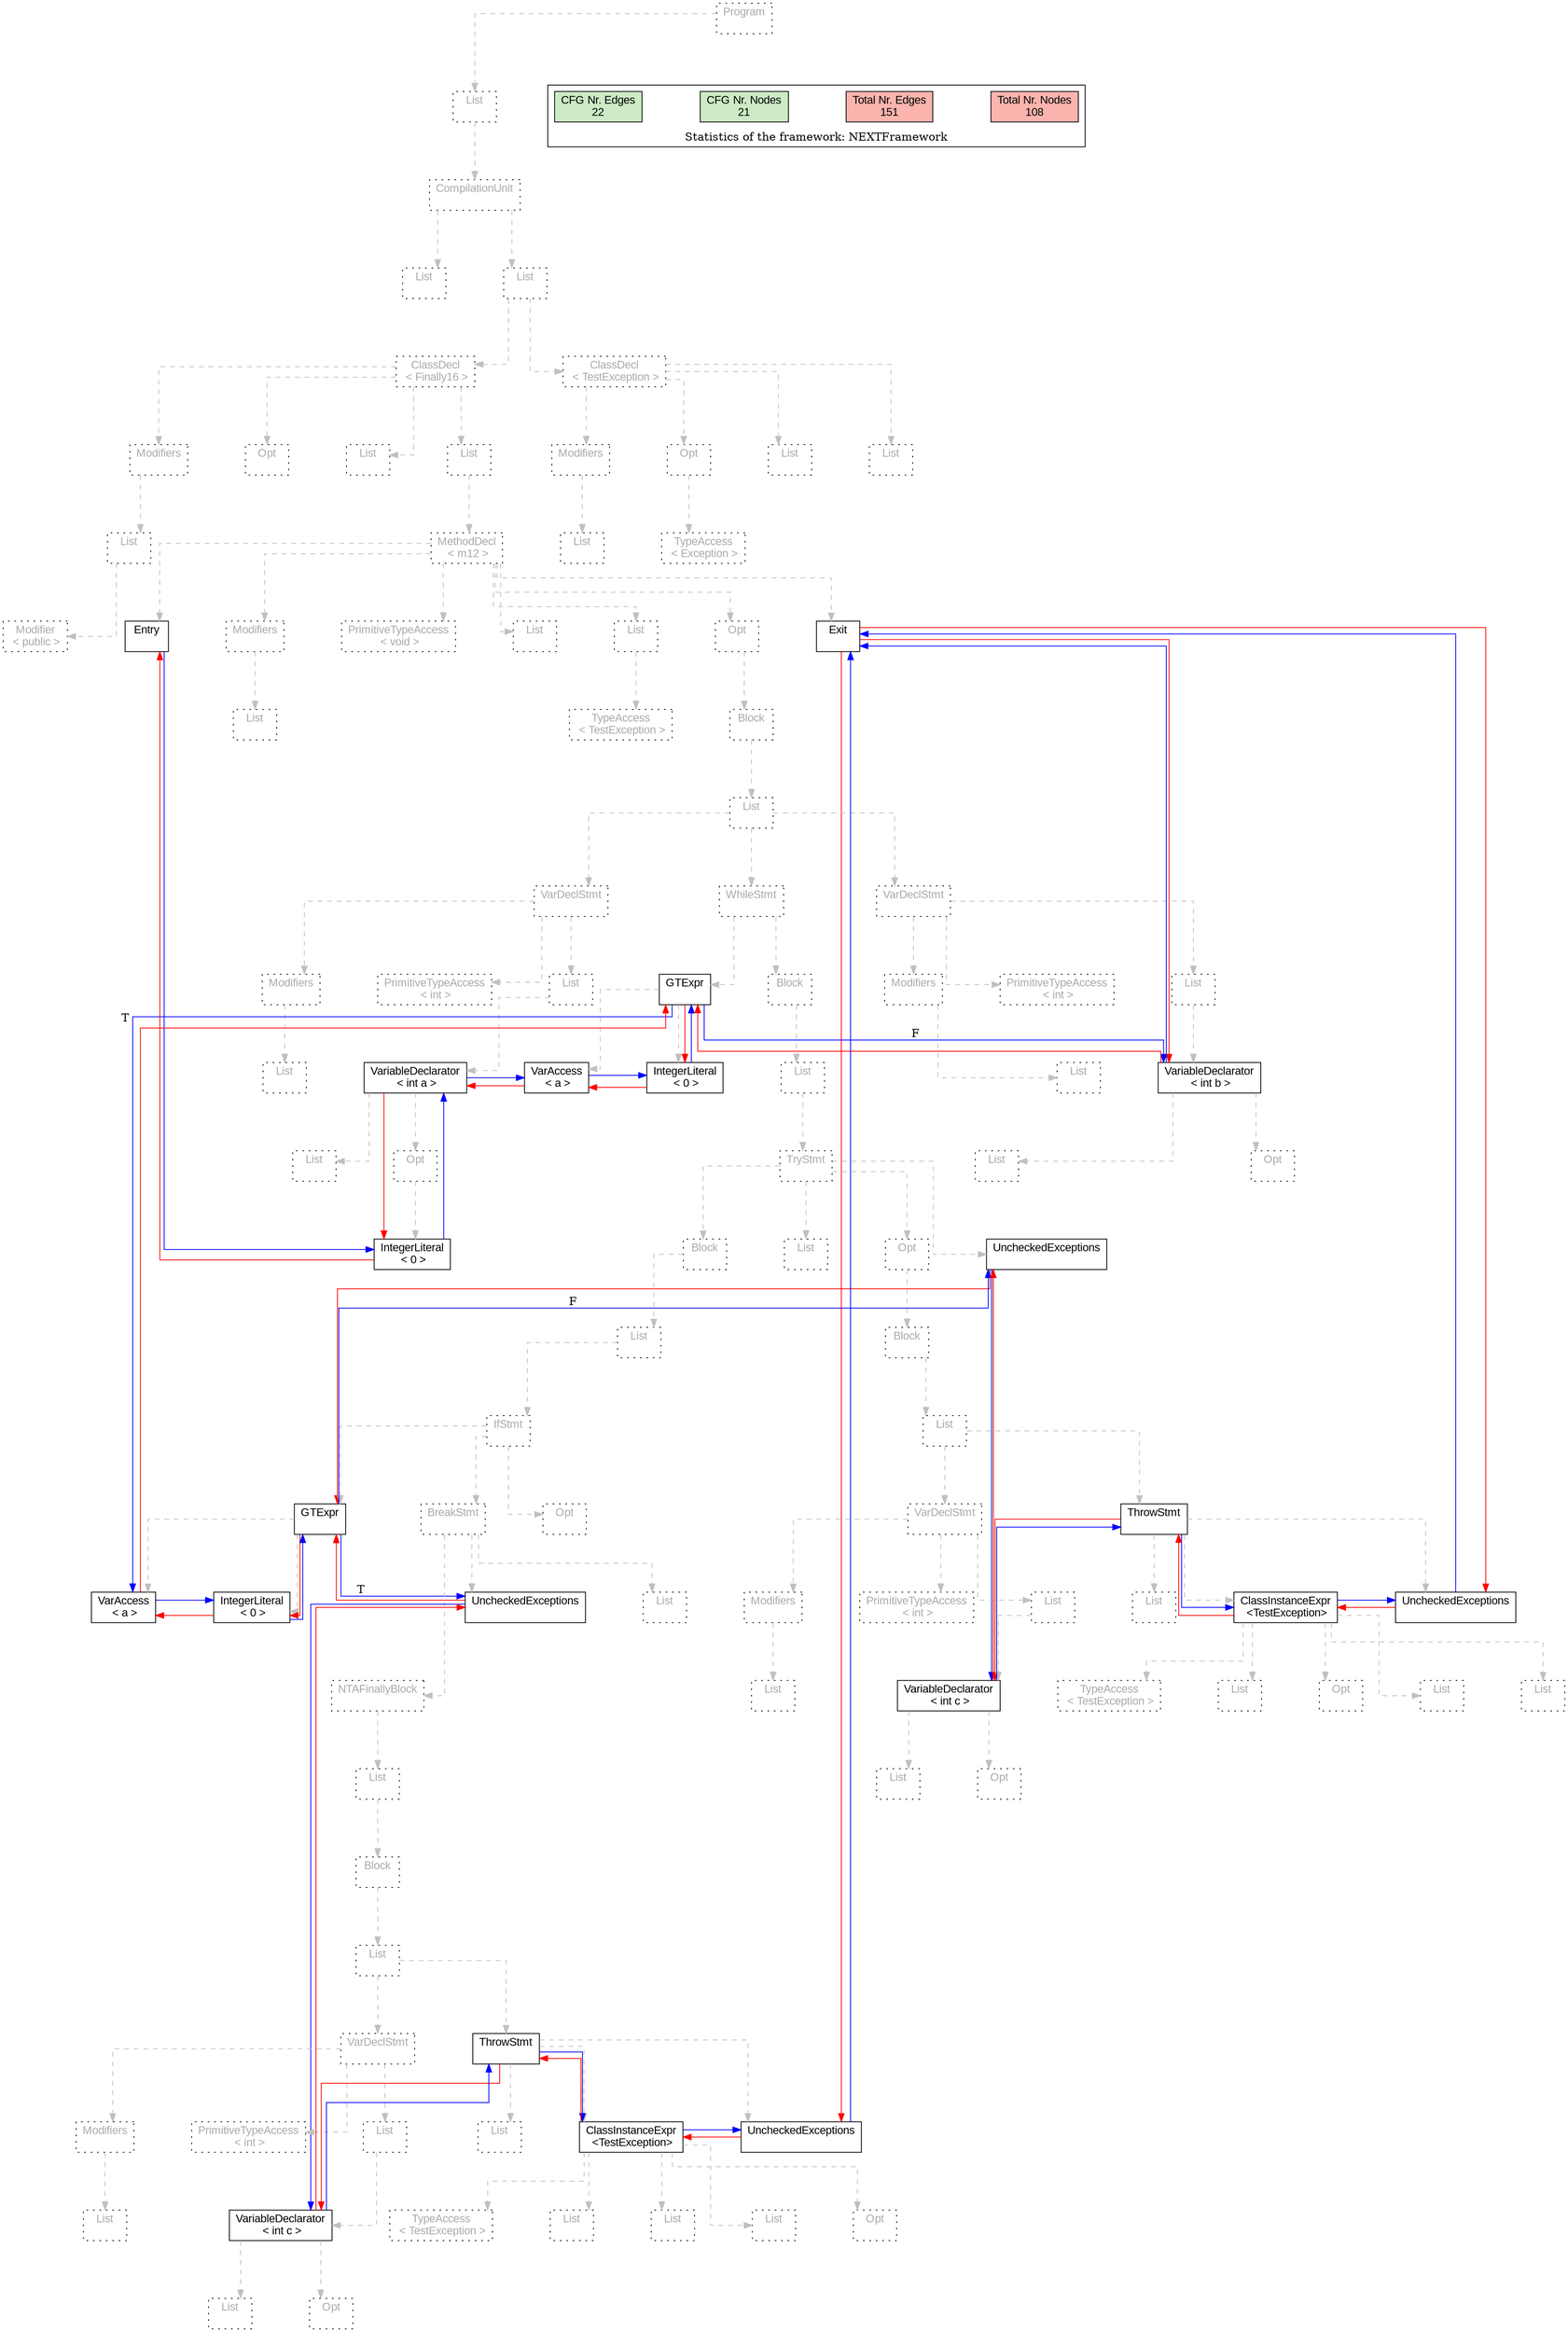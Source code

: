 digraph G {
graph [splines=ortho, nodesep="1", ranksep="1"]
node [shape=rect, fontname=Arial];
{ rank = same; "Program[0]"}
{ rank = same; "List[1]"}
{ rank = same; "CompilationUnit[2]"}
{ rank = same; "List[3]"; "List[4]"}
{ rank = same; "ClassDecl[5]"; "ClassDecl[101]"}
{ rank = same; "Modifiers[6]"; "Opt[9]"; "List[10]"; "List[11]"; "Modifiers[102]"; "Opt[104]"; "List[106]"; "List[107]"}
{ rank = same; "List[7]"; "MethodDecl[12]"; "List[103]"; "TypeAccess[105]"}
{ rank = same; "Modifier[8]"; "Entry[13]"; "Modifiers[14]"; "PrimitiveTypeAccess[16]"; "List[17]"; "List[18]"; "Opt[20]"; "Exit[21]"}
{ rank = same; "List[15]"; "TypeAccess[19]"; "Block[21]"}
{ rank = same; "List[22]"}
{ rank = same; "VarDeclStmt[23]"; "WhileStmt[32]"; "VarDeclStmt[93]"}
{ rank = same; "Modifiers[24]"; "PrimitiveTypeAccess[26]"; "List[27]"; "GTExpr[33]"; "Block[36]"; "Modifiers[94]"; "PrimitiveTypeAccess[96]"; "List[97]"}
{ rank = same; "List[25]"; "VariableDeclarator[28]"; "VarAccess[34]"; "IntegerLiteral[35]"; "List[37]"; "List[95]"; "VariableDeclarator[98]"}
{ rank = same; "List[29]"; "Opt[30]"; "TryStmt[38]"; "List[99]"; "Opt[100]"}
{ rank = same; "IntegerLiteral[31]"; "Block[39]"; "List[71]"; "Opt[72]"; "UncheckedExceptions[92]"}
{ rank = same; "List[40]"; "Block[73]"}
{ rank = same; "IfStmt[41]"; "List[74]"}
{ rank = same; "GTExpr[42]"; "BreakStmt[45]"; "Opt[70]"; "VarDeclStmt[75]"; "ThrowStmt[83]"}
{ rank = same; "VarAccess[43]"; "IntegerLiteral[44]"; "List[69]"; "UncheckedExceptions[46]"; "Modifiers[76]"; "PrimitiveTypeAccess[78]"; "List[79]"; "ClassInstanceExpr[85]"; "UncheckedExceptions[84]"; "List[91]"}
{ rank = same; "NTAFinallyBlock[48]"; "List[77]"; "VariableDeclarator[80]"; "TypeAccess[86]"; "List[87]"; "Opt[88]"; "List[89]"; "List[90]"}
{ rank = same; "List[49]"; "List[81]"; "Opt[82]"}
{ rank = same; "Block[50]"}
{ rank = same; "List[51]"}
{ rank = same; "VarDeclStmt[52]"; "ThrowStmt[60]"}
{ rank = same; "Modifiers[53]"; "PrimitiveTypeAccess[55]"; "List[56]"; "ClassInstanceExpr[62]"; "UncheckedExceptions[61]"; "List[68]"}
{ rank = same; "List[54]"; "VariableDeclarator[57]"; "TypeAccess[63]"; "List[64]"; "Opt[65]"; "List[66]"; "List[67]"}
{ rank = same; "List[58]"; "Opt[59]"}
"Program[0]" [label="Program\n ", style= dotted   fillcolor="#eeeeee" fontcolor="#aaaaaa"  ]
"List[1]" [label="List\n ", style= dotted   fillcolor="#eeeeee" fontcolor="#aaaaaa"  ]
"CompilationUnit[2]" [label="CompilationUnit\n ", style= dotted   fillcolor="#eeeeee" fontcolor="#aaaaaa"  ]
"List[3]" [label="List\n ", style= dotted   fillcolor="#eeeeee" fontcolor="#aaaaaa"  ]
"List[4]" [label="List\n ", style= dotted   fillcolor="#eeeeee" fontcolor="#aaaaaa"  ]
"ClassDecl[5]" [label="ClassDecl\n < Finally16 >", style= dotted   fillcolor="#eeeeee" fontcolor="#aaaaaa"  ]
"Modifiers[6]" [label="Modifiers\n ", style= dotted   fillcolor="#eeeeee" fontcolor="#aaaaaa"  ]
"List[7]" [label="List\n ", style= dotted   fillcolor="#eeeeee" fontcolor="#aaaaaa"  ]
"Modifier[8]" [label="Modifier\n < public >", style= dotted   fillcolor="#eeeeee" fontcolor="#aaaaaa"  ]
"Opt[9]" [label="Opt\n ", style= dotted   fillcolor="#eeeeee" fontcolor="#aaaaaa"  ]
"List[10]" [label="List\n ", style= dotted   fillcolor="#eeeeee" fontcolor="#aaaaaa"  ]
"List[11]" [label="List\n ", style= dotted   fillcolor="#eeeeee" fontcolor="#aaaaaa"  ]
"MethodDecl[12]" [label="MethodDecl\n < m12 >", style= dotted   fillcolor="#eeeeee" fontcolor="#aaaaaa"  ]
"Entry[13]" [label="Entry\n ", fillcolor=white   style=filled  ]
"Modifiers[14]" [label="Modifiers\n ", style= dotted   fillcolor="#eeeeee" fontcolor="#aaaaaa"  ]
"List[15]" [label="List\n ", style= dotted   fillcolor="#eeeeee" fontcolor="#aaaaaa"  ]
"PrimitiveTypeAccess[16]" [label="PrimitiveTypeAccess\n < void >", style= dotted   fillcolor="#eeeeee" fontcolor="#aaaaaa"  ]
"List[17]" [label="List\n ", style= dotted   fillcolor="#eeeeee" fontcolor="#aaaaaa"  ]
"List[18]" [label="List\n ", style= dotted   fillcolor="#eeeeee" fontcolor="#aaaaaa"  ]
"TypeAccess[19]" [label="TypeAccess\n < TestException >", style= dotted   fillcolor="#eeeeee" fontcolor="#aaaaaa"  ]
"Opt[20]" [label="Opt\n ", style= dotted   fillcolor="#eeeeee" fontcolor="#aaaaaa"  ]
"Block[21]" [label="Block\n ", style= dotted   fillcolor="#eeeeee" fontcolor="#aaaaaa"  ]
"List[22]" [label="List\n ", style= dotted   fillcolor="#eeeeee" fontcolor="#aaaaaa"  ]
"VarDeclStmt[23]" [label="VarDeclStmt\n ", style= dotted   fillcolor="#eeeeee" fontcolor="#aaaaaa"  ]
"Modifiers[24]" [label="Modifiers\n ", style= dotted   fillcolor="#eeeeee" fontcolor="#aaaaaa"  ]
"List[25]" [label="List\n ", style= dotted   fillcolor="#eeeeee" fontcolor="#aaaaaa"  ]
"PrimitiveTypeAccess[26]" [label="PrimitiveTypeAccess\n < int >", style= dotted   fillcolor="#eeeeee" fontcolor="#aaaaaa"  ]
"List[27]" [label="List\n ", style= dotted   fillcolor="#eeeeee" fontcolor="#aaaaaa"  ]
"VariableDeclarator[28]" [label="VariableDeclarator\n < int a >", fillcolor=white   style=filled  ]
"List[29]" [label="List\n ", style= dotted   fillcolor="#eeeeee" fontcolor="#aaaaaa"  ]
"Opt[30]" [label="Opt\n ", style= dotted   fillcolor="#eeeeee" fontcolor="#aaaaaa"  ]
"IntegerLiteral[31]" [label="IntegerLiteral\n < 0 >", fillcolor=white   style=filled  ]
"WhileStmt[32]" [label="WhileStmt\n ", style= dotted   fillcolor="#eeeeee" fontcolor="#aaaaaa"  ]
"GTExpr[33]" [label="GTExpr\n ", fillcolor=white   style=filled  ]
"VarAccess[34]" [label="VarAccess\n < a >", fillcolor=white   style=filled  ]
"IntegerLiteral[35]" [label="IntegerLiteral\n < 0 >", fillcolor=white   style=filled  ]
"Block[36]" [label="Block\n ", style= dotted   fillcolor="#eeeeee" fontcolor="#aaaaaa"  ]
"List[37]" [label="List\n ", style= dotted   fillcolor="#eeeeee" fontcolor="#aaaaaa"  ]
"TryStmt[38]" [label="TryStmt\n ", style= dotted   fillcolor="#eeeeee" fontcolor="#aaaaaa"  ]
"Block[39]" [label="Block\n ", style= dotted   fillcolor="#eeeeee" fontcolor="#aaaaaa"  ]
"List[40]" [label="List\n ", style= dotted   fillcolor="#eeeeee" fontcolor="#aaaaaa"  ]
"IfStmt[41]" [label="IfStmt\n ", style= dotted   fillcolor="#eeeeee" fontcolor="#aaaaaa"  ]
"GTExpr[42]" [label="GTExpr\n ", fillcolor=white   style=filled  ]
"VarAccess[43]" [label="VarAccess\n < a >", fillcolor=white   style=filled  ]
"IntegerLiteral[44]" [label="IntegerLiteral\n < 0 >", fillcolor=white   style=filled  ]
"BreakStmt[45]" [label="BreakStmt\n ", style= dotted   fillcolor="#eeeeee" fontcolor="#aaaaaa"  ]
"NTAFinallyBlock[48]" [label="NTAFinallyBlock\n ", style= dotted   fillcolor="#eeeeee" fontcolor="#aaaaaa"  ]
"List[49]" [label="List\n ", style= dotted   fillcolor="#eeeeee" fontcolor="#aaaaaa"  ]
"Block[50]" [label="Block\n ", style= dotted   fillcolor="#eeeeee" fontcolor="#aaaaaa"  ]
"List[51]" [label="List\n ", style= dotted   fillcolor="#eeeeee" fontcolor="#aaaaaa"  ]
"VarDeclStmt[52]" [label="VarDeclStmt\n ", style= dotted   fillcolor="#eeeeee" fontcolor="#aaaaaa"  ]
"Modifiers[53]" [label="Modifiers\n ", style= dotted   fillcolor="#eeeeee" fontcolor="#aaaaaa"  ]
"List[54]" [label="List\n ", style= dotted   fillcolor="#eeeeee" fontcolor="#aaaaaa"  ]
"PrimitiveTypeAccess[55]" [label="PrimitiveTypeAccess\n < int >", style= dotted   fillcolor="#eeeeee" fontcolor="#aaaaaa"  ]
"List[56]" [label="List\n ", style= dotted   fillcolor="#eeeeee" fontcolor="#aaaaaa"  ]
"VariableDeclarator[57]" [label="VariableDeclarator\n < int c >", fillcolor=white   style=filled  ]
"List[58]" [label="List\n ", style= dotted   fillcolor="#eeeeee" fontcolor="#aaaaaa"  ]
"Opt[59]" [label="Opt\n ", style= dotted   fillcolor="#eeeeee" fontcolor="#aaaaaa"  ]
"ThrowStmt[60]" [label="ThrowStmt\n ", fillcolor=white   style=filled  ]
"ClassInstanceExpr[62]" [label="ClassInstanceExpr\n <TestException>", fillcolor=white   style=filled  ]
"TypeAccess[63]" [label="TypeAccess\n < TestException >", style= dotted   fillcolor="#eeeeee" fontcolor="#aaaaaa"  ]
"List[64]" [label="List\n ", style= dotted   fillcolor="#eeeeee" fontcolor="#aaaaaa"  ]
"Opt[65]" [label="Opt\n ", style= dotted   fillcolor="#eeeeee" fontcolor="#aaaaaa"  ]
"List[66]" [label="List\n ", style= dotted   fillcolor="#eeeeee" fontcolor="#aaaaaa"  ]
"List[67]" [label="List\n ", style= dotted   fillcolor="#eeeeee" fontcolor="#aaaaaa"  ]
"UncheckedExceptions[61]" [label="UncheckedExceptions\n ", fillcolor=white   style=filled  ]
"List[68]" [label="List\n ", style= dotted   fillcolor="#eeeeee" fontcolor="#aaaaaa"  ]
"List[69]" [label="List\n ", style= dotted   fillcolor="#eeeeee" fontcolor="#aaaaaa"  ]
"UncheckedExceptions[46]" [label="UncheckedExceptions\n ", fillcolor=white   style=filled  ]
"Opt[70]" [label="Opt\n ", style= dotted   fillcolor="#eeeeee" fontcolor="#aaaaaa"  ]
"List[71]" [label="List\n ", style= dotted   fillcolor="#eeeeee" fontcolor="#aaaaaa"  ]
"Opt[72]" [label="Opt\n ", style= dotted   fillcolor="#eeeeee" fontcolor="#aaaaaa"  ]
"Block[73]" [label="Block\n ", style= dotted   fillcolor="#eeeeee" fontcolor="#aaaaaa"  ]
"List[74]" [label="List\n ", style= dotted   fillcolor="#eeeeee" fontcolor="#aaaaaa"  ]
"VarDeclStmt[75]" [label="VarDeclStmt\n ", style= dotted   fillcolor="#eeeeee" fontcolor="#aaaaaa"  ]
"Modifiers[76]" [label="Modifiers\n ", style= dotted   fillcolor="#eeeeee" fontcolor="#aaaaaa"  ]
"List[77]" [label="List\n ", style= dotted   fillcolor="#eeeeee" fontcolor="#aaaaaa"  ]
"PrimitiveTypeAccess[78]" [label="PrimitiveTypeAccess\n < int >", style= dotted   fillcolor="#eeeeee" fontcolor="#aaaaaa"  ]
"List[79]" [label="List\n ", style= dotted   fillcolor="#eeeeee" fontcolor="#aaaaaa"  ]
"VariableDeclarator[80]" [label="VariableDeclarator\n < int c >", fillcolor=white   style=filled  ]
"List[81]" [label="List\n ", style= dotted   fillcolor="#eeeeee" fontcolor="#aaaaaa"  ]
"Opt[82]" [label="Opt\n ", style= dotted   fillcolor="#eeeeee" fontcolor="#aaaaaa"  ]
"ThrowStmt[83]" [label="ThrowStmt\n ", fillcolor=white   style=filled  ]
"ClassInstanceExpr[85]" [label="ClassInstanceExpr\n <TestException>", fillcolor=white   style=filled  ]
"TypeAccess[86]" [label="TypeAccess\n < TestException >", style= dotted   fillcolor="#eeeeee" fontcolor="#aaaaaa"  ]
"List[87]" [label="List\n ", style= dotted   fillcolor="#eeeeee" fontcolor="#aaaaaa"  ]
"Opt[88]" [label="Opt\n ", style= dotted   fillcolor="#eeeeee" fontcolor="#aaaaaa"  ]
"List[89]" [label="List\n ", style= dotted   fillcolor="#eeeeee" fontcolor="#aaaaaa"  ]
"List[90]" [label="List\n ", style= dotted   fillcolor="#eeeeee" fontcolor="#aaaaaa"  ]
"UncheckedExceptions[84]" [label="UncheckedExceptions\n ", fillcolor=white   style=filled  ]
"List[91]" [label="List\n ", style= dotted   fillcolor="#eeeeee" fontcolor="#aaaaaa"  ]
"UncheckedExceptions[92]" [label="UncheckedExceptions\n ", fillcolor=white   style=filled  ]
"VarDeclStmt[93]" [label="VarDeclStmt\n ", style= dotted   fillcolor="#eeeeee" fontcolor="#aaaaaa"  ]
"Modifiers[94]" [label="Modifiers\n ", style= dotted   fillcolor="#eeeeee" fontcolor="#aaaaaa"  ]
"List[95]" [label="List\n ", style= dotted   fillcolor="#eeeeee" fontcolor="#aaaaaa"  ]
"PrimitiveTypeAccess[96]" [label="PrimitiveTypeAccess\n < int >", style= dotted   fillcolor="#eeeeee" fontcolor="#aaaaaa"  ]
"List[97]" [label="List\n ", style= dotted   fillcolor="#eeeeee" fontcolor="#aaaaaa"  ]
"VariableDeclarator[98]" [label="VariableDeclarator\n < int b >", fillcolor=white   style=filled  ]
"List[99]" [label="List\n ", style= dotted   fillcolor="#eeeeee" fontcolor="#aaaaaa"  ]
"Opt[100]" [label="Opt\n ", style= dotted   fillcolor="#eeeeee" fontcolor="#aaaaaa"  ]
"Exit[21]" [label="Exit\n ", fillcolor=white   style=filled  ]
"ClassDecl[101]" [label="ClassDecl\n < TestException >", style= dotted   fillcolor="#eeeeee" fontcolor="#aaaaaa"  ]
"Modifiers[102]" [label="Modifiers\n ", style= dotted   fillcolor="#eeeeee" fontcolor="#aaaaaa"  ]
"List[103]" [label="List\n ", style= dotted   fillcolor="#eeeeee" fontcolor="#aaaaaa"  ]
"Opt[104]" [label="Opt\n ", style= dotted   fillcolor="#eeeeee" fontcolor="#aaaaaa"  ]
"TypeAccess[105]" [label="TypeAccess\n < Exception >", style= dotted   fillcolor="#eeeeee" fontcolor="#aaaaaa"  ]
"List[106]" [label="List\n ", style= dotted   fillcolor="#eeeeee" fontcolor="#aaaaaa"  ]
"List[107]" [label="List\n ", style= dotted   fillcolor="#eeeeee" fontcolor="#aaaaaa"  ]
"CompilationUnit[2]" -> "List[3]" [style=dashed, color=gray]
"List[7]" -> "Modifier[8]" [style=dashed, color=gray]
"Modifiers[6]" -> "List[7]" [style=dashed, color=gray]
"ClassDecl[5]" -> "Modifiers[6]" [style=dashed, color=gray]
"ClassDecl[5]" -> "Opt[9]" [style=dashed, color=gray]
"ClassDecl[5]" -> "List[10]" [style=dashed, color=gray]
"MethodDecl[12]" -> "Entry[13]" [style=dashed, color=gray]
"Modifiers[14]" -> "List[15]" [style=dashed, color=gray]
"MethodDecl[12]" -> "Modifiers[14]" [style=dashed, color=gray]
"MethodDecl[12]" -> "PrimitiveTypeAccess[16]" [style=dashed, color=gray]
"MethodDecl[12]" -> "List[17]" [style=dashed, color=gray]
"List[18]" -> "TypeAccess[19]" [style=dashed, color=gray]
"MethodDecl[12]" -> "List[18]" [style=dashed, color=gray]
"Modifiers[24]" -> "List[25]" [style=dashed, color=gray]
"VarDeclStmt[23]" -> "Modifiers[24]" [style=dashed, color=gray]
"VarDeclStmt[23]" -> "PrimitiveTypeAccess[26]" [style=dashed, color=gray]
"VariableDeclarator[28]" -> "List[29]" [style=dashed, color=gray]
"Opt[30]" -> "IntegerLiteral[31]" [style=dashed, color=gray]
"VariableDeclarator[28]" -> "Opt[30]" [style=dashed, color=gray]
"List[27]" -> "VariableDeclarator[28]" [style=dashed, color=gray]
"VarDeclStmt[23]" -> "List[27]" [style=dashed, color=gray]
"List[22]" -> "VarDeclStmt[23]" [style=dashed, color=gray]
"GTExpr[33]" -> "VarAccess[34]" [style=dashed, color=gray]
"GTExpr[33]" -> "IntegerLiteral[35]" [style=dashed, color=gray]
"WhileStmt[32]" -> "GTExpr[33]" [style=dashed, color=gray]
"GTExpr[42]" -> "VarAccess[43]" [style=dashed, color=gray]
"GTExpr[42]" -> "IntegerLiteral[44]" [style=dashed, color=gray]
"IfStmt[41]" -> "GTExpr[42]" [style=dashed, color=gray]
"Modifiers[53]" -> "List[54]" [style=dashed, color=gray]
"VarDeclStmt[52]" -> "Modifiers[53]" [style=dashed, color=gray]
"VarDeclStmt[52]" -> "PrimitiveTypeAccess[55]" [style=dashed, color=gray]
"VariableDeclarator[57]" -> "List[58]" [style=dashed, color=gray]
"VariableDeclarator[57]" -> "Opt[59]" [style=dashed, color=gray]
"List[56]" -> "VariableDeclarator[57]" [style=dashed, color=gray]
"VarDeclStmt[52]" -> "List[56]" [style=dashed, color=gray]
"List[51]" -> "VarDeclStmt[52]" [style=dashed, color=gray]
"ClassInstanceExpr[62]" -> "TypeAccess[63]" [style=dashed, color=gray]
"ClassInstanceExpr[62]" -> "List[64]" [style=dashed, color=gray]
"ClassInstanceExpr[62]" -> "Opt[65]" [style=dashed, color=gray]
"ClassInstanceExpr[62]" -> "List[66]" [style=dashed, color=gray]
"ClassInstanceExpr[62]" -> "List[67]" [style=dashed, color=gray]
"ThrowStmt[60]" -> "ClassInstanceExpr[62]" [style=dashed, color=gray]
"ThrowStmt[60]" -> "UncheckedExceptions[61]" [style=dashed, color=gray]
"ThrowStmt[60]" -> "List[68]" [style=dashed, color=gray]
"List[51]" -> "ThrowStmt[60]" [style=dashed, color=gray]
"Block[50]" -> "List[51]" [style=dashed, color=gray]
"List[49]" -> "Block[50]" [style=dashed, color=gray]
"NTAFinallyBlock[48]" -> "List[49]" [style=dashed, color=gray]
"BreakStmt[45]" -> "NTAFinallyBlock[48]" [style=dashed, color=gray]
"BreakStmt[45]" -> "List[69]" [style=dashed, color=gray]
"BreakStmt[45]" -> "UncheckedExceptions[46]" [style=dashed, color=gray]
"IfStmt[41]" -> "BreakStmt[45]" [style=dashed, color=gray]
"IfStmt[41]" -> "Opt[70]" [style=dashed, color=gray]
"List[40]" -> "IfStmt[41]" [style=dashed, color=gray]
"Block[39]" -> "List[40]" [style=dashed, color=gray]
"TryStmt[38]" -> "Block[39]" [style=dashed, color=gray]
"TryStmt[38]" -> "List[71]" [style=dashed, color=gray]
"Modifiers[76]" -> "List[77]" [style=dashed, color=gray]
"VarDeclStmt[75]" -> "Modifiers[76]" [style=dashed, color=gray]
"VarDeclStmt[75]" -> "PrimitiveTypeAccess[78]" [style=dashed, color=gray]
"VariableDeclarator[80]" -> "List[81]" [style=dashed, color=gray]
"VariableDeclarator[80]" -> "Opt[82]" [style=dashed, color=gray]
"List[79]" -> "VariableDeclarator[80]" [style=dashed, color=gray]
"VarDeclStmt[75]" -> "List[79]" [style=dashed, color=gray]
"List[74]" -> "VarDeclStmt[75]" [style=dashed, color=gray]
"ClassInstanceExpr[85]" -> "TypeAccess[86]" [style=dashed, color=gray]
"ClassInstanceExpr[85]" -> "List[87]" [style=dashed, color=gray]
"ClassInstanceExpr[85]" -> "Opt[88]" [style=dashed, color=gray]
"ClassInstanceExpr[85]" -> "List[89]" [style=dashed, color=gray]
"ClassInstanceExpr[85]" -> "List[90]" [style=dashed, color=gray]
"ThrowStmt[83]" -> "ClassInstanceExpr[85]" [style=dashed, color=gray]
"ThrowStmt[83]" -> "UncheckedExceptions[84]" [style=dashed, color=gray]
"ThrowStmt[83]" -> "List[91]" [style=dashed, color=gray]
"List[74]" -> "ThrowStmt[83]" [style=dashed, color=gray]
"Block[73]" -> "List[74]" [style=dashed, color=gray]
"Opt[72]" -> "Block[73]" [style=dashed, color=gray]
"TryStmt[38]" -> "Opt[72]" [style=dashed, color=gray]
"TryStmt[38]" -> "UncheckedExceptions[92]" [style=dashed, color=gray]
"List[37]" -> "TryStmt[38]" [style=dashed, color=gray]
"Block[36]" -> "List[37]" [style=dashed, color=gray]
"WhileStmt[32]" -> "Block[36]" [style=dashed, color=gray]
"List[22]" -> "WhileStmt[32]" [style=dashed, color=gray]
"Modifiers[94]" -> "List[95]" [style=dashed, color=gray]
"VarDeclStmt[93]" -> "Modifiers[94]" [style=dashed, color=gray]
"VarDeclStmt[93]" -> "PrimitiveTypeAccess[96]" [style=dashed, color=gray]
"VariableDeclarator[98]" -> "List[99]" [style=dashed, color=gray]
"VariableDeclarator[98]" -> "Opt[100]" [style=dashed, color=gray]
"List[97]" -> "VariableDeclarator[98]" [style=dashed, color=gray]
"VarDeclStmt[93]" -> "List[97]" [style=dashed, color=gray]
"List[22]" -> "VarDeclStmt[93]" [style=dashed, color=gray]
"Block[21]" -> "List[22]" [style=dashed, color=gray]
"Opt[20]" -> "Block[21]" [style=dashed, color=gray]
"MethodDecl[12]" -> "Opt[20]" [style=dashed, color=gray]
"MethodDecl[12]" -> "Exit[21]" [style=dashed, color=gray]
"List[11]" -> "MethodDecl[12]" [style=dashed, color=gray]
"ClassDecl[5]" -> "List[11]" [style=dashed, color=gray]
"List[4]" -> "ClassDecl[5]" [style=dashed, color=gray]
"Modifiers[102]" -> "List[103]" [style=dashed, color=gray]
"ClassDecl[101]" -> "Modifiers[102]" [style=dashed, color=gray]
"Opt[104]" -> "TypeAccess[105]" [style=dashed, color=gray]
"ClassDecl[101]" -> "Opt[104]" [style=dashed, color=gray]
"ClassDecl[101]" -> "List[106]" [style=dashed, color=gray]
"ClassDecl[101]" -> "List[107]" [style=dashed, color=gray]
"List[4]" -> "ClassDecl[101]" [style=dashed, color=gray]
"CompilationUnit[2]" -> "List[4]" [style=dashed, color=gray]
"List[1]" -> "CompilationUnit[2]" [style=dashed, color=gray]
"Program[0]" -> "List[1]" [style=dashed, color=gray]
"Exit[21]" -> "UncheckedExceptions[61]" [color=red, constraint=false]
"Exit[21]" -> "UncheckedExceptions[84]" [color=red, constraint=false]
"Exit[21]" -> "VariableDeclarator[98]" [color=red, constraint=false]
"UncheckedExceptions[61]" -> "Exit[21]" [color=blue, constraint=false, xlabel=" "] 
"UncheckedExceptions[61]" -> "ClassInstanceExpr[62]" [color=red, constraint=false]
"ClassInstanceExpr[62]" -> "UncheckedExceptions[61]" [color=blue, constraint=false, xlabel=" "] 
"ClassInstanceExpr[62]" -> "ThrowStmt[60]" [color=red, constraint=false]
"ThrowStmt[60]" -> "ClassInstanceExpr[62]" [color=blue, constraint=false, xlabel=" "] 
"ThrowStmt[60]" -> "VariableDeclarator[57]" [color=red, constraint=false]
"VariableDeclarator[57]" -> "ThrowStmt[60]" [color=blue, constraint=false, xlabel=" "] 
"VariableDeclarator[57]" -> "UncheckedExceptions[46]" [color=red, constraint=false]
"UncheckedExceptions[46]" -> "VariableDeclarator[57]" [color=blue, constraint=false, xlabel=" "] 
"UncheckedExceptions[46]" -> "GTExpr[42]" [color=red, constraint=false]
"UncheckedExceptions[84]" -> "Exit[21]" [color=blue, constraint=false, xlabel=" "] 
"UncheckedExceptions[84]" -> "ClassInstanceExpr[85]" [color=red, constraint=false]
"ClassInstanceExpr[85]" -> "UncheckedExceptions[84]" [color=blue, constraint=false, xlabel=" "] 
"ClassInstanceExpr[85]" -> "ThrowStmt[83]" [color=red, constraint=false]
"ThrowStmt[83]" -> "ClassInstanceExpr[85]" [color=blue, constraint=false, xlabel=" "] 
"ThrowStmt[83]" -> "VariableDeclarator[80]" [color=red, constraint=false]
"VariableDeclarator[80]" -> "ThrowStmt[83]" [color=blue, constraint=false, xlabel=" "] 
"VariableDeclarator[80]" -> "UncheckedExceptions[92]" [color=red, constraint=false]
"UncheckedExceptions[92]" -> "VariableDeclarator[80]" [color=blue, constraint=false, xlabel=" "] 
"UncheckedExceptions[92]" -> "GTExpr[42]" [color=red, constraint=false]
"GTExpr[42]" -> "UncheckedExceptions[46]" [color=blue, constraint=false, xlabel="T "] 
"GTExpr[42]" -> "UncheckedExceptions[92]" [color=blue, constraint=false, xlabel="F "] 
"GTExpr[42]" -> "IntegerLiteral[44]" [color=red, constraint=false]
"IntegerLiteral[44]" -> "GTExpr[42]" [color=blue, constraint=false, xlabel=" "] 
"IntegerLiteral[44]" -> "VarAccess[43]" [color=red, constraint=false]
"VarAccess[43]" -> "IntegerLiteral[44]" [color=blue, constraint=false, xlabel=" "] 
"VarAccess[43]" -> "GTExpr[33]" [color=red, constraint=false]
"VariableDeclarator[98]" -> "Exit[21]" [color=blue, constraint=false, xlabel=" "] 
"VariableDeclarator[98]" -> "GTExpr[33]" [color=red, constraint=false]
"GTExpr[33]" -> "VarAccess[43]" [color=blue, constraint=false, xlabel="T "] 
"GTExpr[33]" -> "VariableDeclarator[98]" [color=blue, constraint=false, xlabel="F "] 
"GTExpr[33]" -> "IntegerLiteral[35]" [color=red, constraint=false]
"IntegerLiteral[35]" -> "GTExpr[33]" [color=blue, constraint=false, xlabel=" "] 
"IntegerLiteral[35]" -> "VarAccess[34]" [color=red, constraint=false]
"VarAccess[34]" -> "IntegerLiteral[35]" [color=blue, constraint=false, xlabel=" "] 
"VarAccess[34]" -> "VariableDeclarator[28]" [color=red, constraint=false]
"VariableDeclarator[28]" -> "VarAccess[34]" [color=blue, constraint=false, xlabel=" "] 
"VariableDeclarator[28]" -> "IntegerLiteral[31]" [color=red, constraint=false]
"IntegerLiteral[31]" -> "VariableDeclarator[28]" [color=blue, constraint=false, xlabel=" "] 
"IntegerLiteral[31]" -> "Entry[13]" [color=red, constraint=false]
"Entry[13]" -> "IntegerLiteral[31]" [color=blue, constraint=false, xlabel=" "] 
"List[3]" -> "List[4]" [style=invis]
"ClassDecl[5]" -> "ClassDecl[101]" [style=invis]
"Modifiers[6]" -> "Opt[9]" -> "List[10]" -> "List[11]" [style=invis]
"Entry[13]" -> "Modifiers[14]" -> "PrimitiveTypeAccess[16]" -> "List[17]" -> "List[18]" -> "Opt[20]" -> "Exit[21]" [style=invis]
"VarDeclStmt[23]" -> "WhileStmt[32]" -> "VarDeclStmt[93]" [style=invis]
"Modifiers[24]" -> "PrimitiveTypeAccess[26]" -> "List[27]" [style=invis]
"List[29]" -> "Opt[30]" [style=invis]
"GTExpr[33]" -> "Block[36]" [style=invis]
"VarAccess[34]" -> "IntegerLiteral[35]" [style=invis]
"Block[39]" -> "List[71]" -> "Opt[72]" [style=invis]
"GTExpr[42]" -> "BreakStmt[45]" -> "Opt[70]" [style=invis]
"VarAccess[43]" -> "IntegerLiteral[44]" [style=invis]
"VarDeclStmt[52]" -> "ThrowStmt[60]" [style=invis]
"Modifiers[53]" -> "PrimitiveTypeAccess[55]" -> "List[56]" [style=invis]
"List[58]" -> "Opt[59]" [style=invis]
"TypeAccess[63]" -> "List[64]" -> "Opt[65]" [style=invis]
"VarDeclStmt[75]" -> "ThrowStmt[83]" [style=invis]
"Modifiers[76]" -> "PrimitiveTypeAccess[78]" -> "List[79]" [style=invis]
"List[81]" -> "Opt[82]" [style=invis]
"TypeAccess[86]" -> "List[87]" -> "Opt[88]" [style=invis]
"Modifiers[94]" -> "PrimitiveTypeAccess[96]" -> "List[97]" [style=invis]
"List[99]" -> "Opt[100]" [style=invis]
"Modifiers[102]" -> "Opt[104]" -> "List[106]" -> "List[107]" [style=invis]

subgraph cluster_legend {
{node [style=filled, fillcolor=1, colorscheme="pastel13"]
Nodes [label="Total Nr. Nodes
108", fillcolor=1]
Edges [label="Total Nr. Edges
151", fillcolor=1]
NodesCFG [label="CFG Nr. Nodes
21", fillcolor=3]
EdgesCFG [label="CFG Nr. Edges
22", fillcolor=3]
Nodes-> "Program[0]" -> NodesCFG  [style="invis"]
Edges -> "Program[0]" ->EdgesCFG [style="invis"]}
label = "Statistics of the framework: NEXTFramework"
style="solid"
ranksep=0.05
nodesep=0.01
labelloc = b
len=2
}}